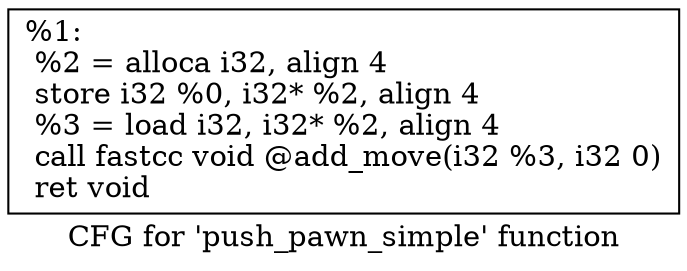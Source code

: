 digraph "CFG for 'push_pawn_simple' function" {
	label="CFG for 'push_pawn_simple' function";

	Node0x241a450 [shape=record,label="{%1:\l  %2 = alloca i32, align 4\l  store i32 %0, i32* %2, align 4\l  %3 = load i32, i32* %2, align 4\l  call fastcc void @add_move(i32 %3, i32 0)\l  ret void\l}"];
}
